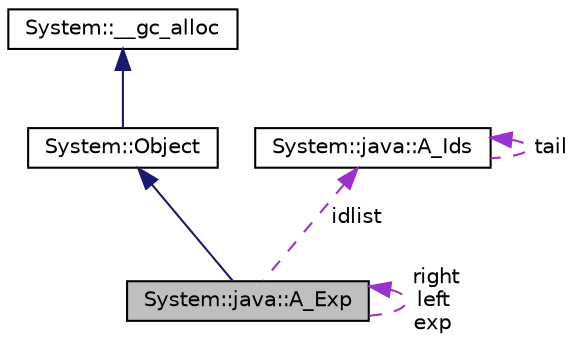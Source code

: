 digraph G
{
  edge [fontname="Helvetica",fontsize="10",labelfontname="Helvetica",labelfontsize="10"];
  node [fontname="Helvetica",fontsize="10",shape=record];
  Node1 [label="System::java::A_Exp",height=0.2,width=0.4,color="black", fillcolor="grey75", style="filled" fontcolor="black"];
  Node2 -> Node1 [dir="back",color="midnightblue",fontsize="10",style="solid",fontname="Helvetica"];
  Node2 [label="System::Object",height=0.2,width=0.4,color="black", fillcolor="white", style="filled",URL="$class_system_1_1_object.html"];
  Node3 -> Node2 [dir="back",color="midnightblue",fontsize="10",style="solid",fontname="Helvetica"];
  Node3 [label="System::__gc_alloc",height=0.2,width=0.4,color="black", fillcolor="white", style="filled",URL="$class_system_1_1____gc__alloc.html"];
  Node1 -> Node1 [dir="back",color="darkorchid3",fontsize="10",style="dashed",label=" right\nleft\nexp" ,fontname="Helvetica"];
  Node4 -> Node1 [dir="back",color="darkorchid3",fontsize="10",style="dashed",label=" idlist" ,fontname="Helvetica"];
  Node4 [label="System::java::A_Ids",height=0.2,width=0.4,color="black", fillcolor="white", style="filled",URL="$class_system_1_1java_1_1_a___ids.html"];
  Node4 -> Node4 [dir="back",color="darkorchid3",fontsize="10",style="dashed",label=" tail" ,fontname="Helvetica"];
}
